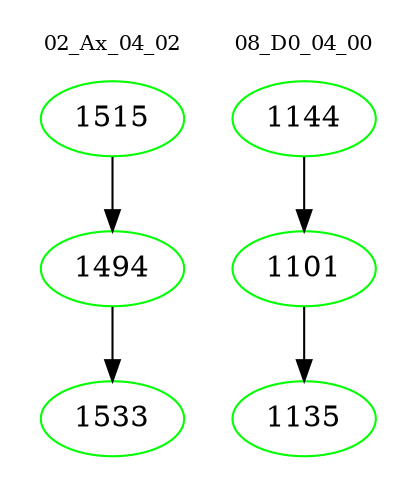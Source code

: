 digraph{
subgraph cluster_0 {
color = white
label = "02_Ax_04_02";
fontsize=10;
T0_1515 [label="1515", color="green"]
T0_1515 -> T0_1494 [color="black"]
T0_1494 [label="1494", color="green"]
T0_1494 -> T0_1533 [color="black"]
T0_1533 [label="1533", color="green"]
}
subgraph cluster_1 {
color = white
label = "08_D0_04_00";
fontsize=10;
T1_1144 [label="1144", color="green"]
T1_1144 -> T1_1101 [color="black"]
T1_1101 [label="1101", color="green"]
T1_1101 -> T1_1135 [color="black"]
T1_1135 [label="1135", color="green"]
}
}
